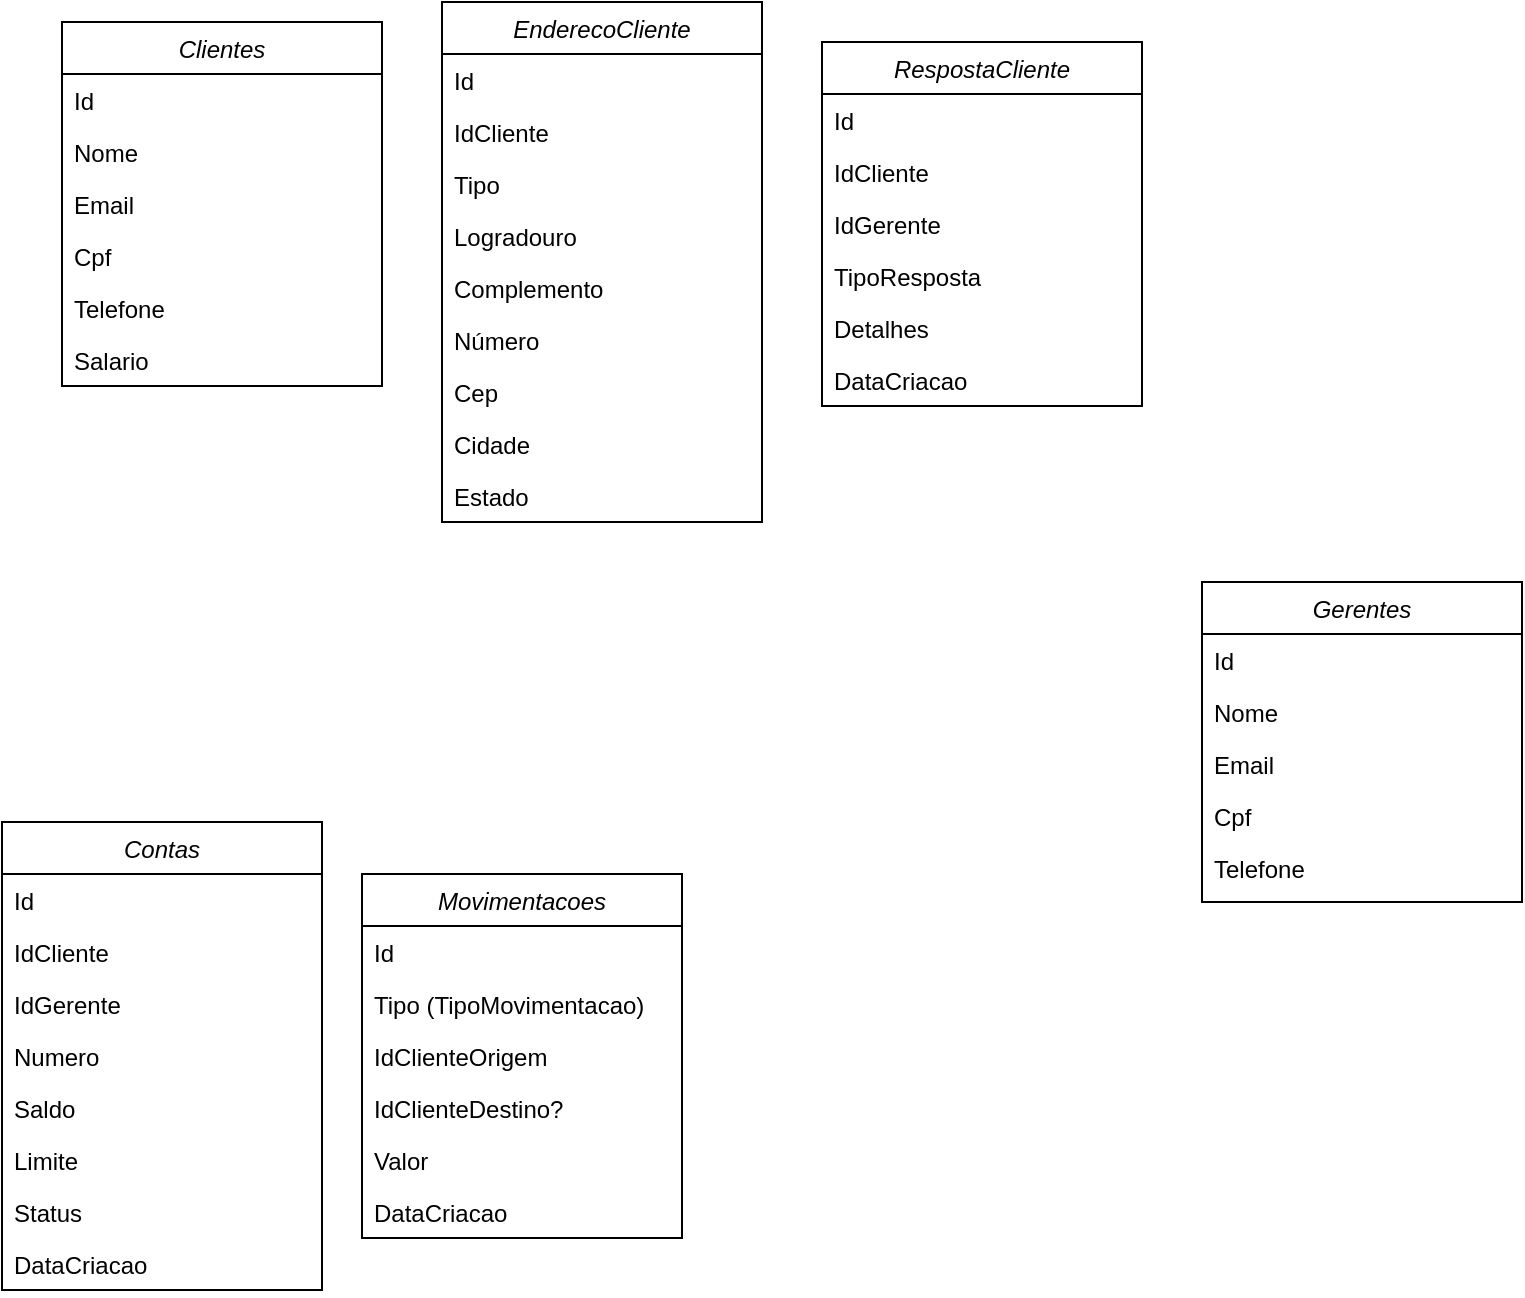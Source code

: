 <mxfile version="24.1.0" type="device">
  <diagram id="C5RBs43oDa-KdzZeNtuy" name="Page-1">
    <mxGraphModel dx="2066" dy="751" grid="1" gridSize="10" guides="1" tooltips="1" connect="1" arrows="1" fold="1" page="1" pageScale="1" pageWidth="827" pageHeight="1169" math="0" shadow="0">
      <root>
        <mxCell id="WIyWlLk6GJQsqaUBKTNV-0" />
        <mxCell id="WIyWlLk6GJQsqaUBKTNV-1" parent="WIyWlLk6GJQsqaUBKTNV-0" />
        <mxCell id="zkfFHV4jXpPFQw0GAbJ--0" value="Clientes" style="swimlane;fontStyle=2;align=center;verticalAlign=top;childLayout=stackLayout;horizontal=1;startSize=26;horizontalStack=0;resizeParent=1;resizeLast=0;collapsible=1;marginBottom=0;rounded=0;shadow=0;strokeWidth=1;" parent="WIyWlLk6GJQsqaUBKTNV-1" vertex="1">
          <mxGeometry x="50" y="60" width="160" height="182" as="geometry">
            <mxRectangle x="230" y="140" width="160" height="26" as="alternateBounds" />
          </mxGeometry>
        </mxCell>
        <mxCell id="zkfFHV4jXpPFQw0GAbJ--1" value="Id" style="text;align=left;verticalAlign=top;spacingLeft=4;spacingRight=4;overflow=hidden;rotatable=0;points=[[0,0.5],[1,0.5]];portConstraint=eastwest;" parent="zkfFHV4jXpPFQw0GAbJ--0" vertex="1">
          <mxGeometry y="26" width="160" height="26" as="geometry" />
        </mxCell>
        <mxCell id="zkfFHV4jXpPFQw0GAbJ--2" value="Nome" style="text;align=left;verticalAlign=top;spacingLeft=4;spacingRight=4;overflow=hidden;rotatable=0;points=[[0,0.5],[1,0.5]];portConstraint=eastwest;rounded=0;shadow=0;html=0;" parent="zkfFHV4jXpPFQw0GAbJ--0" vertex="1">
          <mxGeometry y="52" width="160" height="26" as="geometry" />
        </mxCell>
        <mxCell id="zkfFHV4jXpPFQw0GAbJ--3" value="Email" style="text;align=left;verticalAlign=top;spacingLeft=4;spacingRight=4;overflow=hidden;rotatable=0;points=[[0,0.5],[1,0.5]];portConstraint=eastwest;rounded=0;shadow=0;html=0;" parent="zkfFHV4jXpPFQw0GAbJ--0" vertex="1">
          <mxGeometry y="78" width="160" height="26" as="geometry" />
        </mxCell>
        <mxCell id="5qL9zyv35SVXC15i7nvf-0" value="Cpf&#xa;" style="text;align=left;verticalAlign=top;spacingLeft=4;spacingRight=4;overflow=hidden;rotatable=0;points=[[0,0.5],[1,0.5]];portConstraint=eastwest;rounded=0;shadow=0;html=0;" vertex="1" parent="zkfFHV4jXpPFQw0GAbJ--0">
          <mxGeometry y="104" width="160" height="26" as="geometry" />
        </mxCell>
        <mxCell id="5qL9zyv35SVXC15i7nvf-1" value="Telefone" style="text;align=left;verticalAlign=top;spacingLeft=4;spacingRight=4;overflow=hidden;rotatable=0;points=[[0,0.5],[1,0.5]];portConstraint=eastwest;rounded=0;shadow=0;html=0;" vertex="1" parent="zkfFHV4jXpPFQw0GAbJ--0">
          <mxGeometry y="130" width="160" height="26" as="geometry" />
        </mxCell>
        <mxCell id="5qL9zyv35SVXC15i7nvf-2" value="Salario" style="text;align=left;verticalAlign=top;spacingLeft=4;spacingRight=4;overflow=hidden;rotatable=0;points=[[0,0.5],[1,0.5]];portConstraint=eastwest;rounded=0;shadow=0;html=0;" vertex="1" parent="zkfFHV4jXpPFQw0GAbJ--0">
          <mxGeometry y="156" width="160" height="26" as="geometry" />
        </mxCell>
        <mxCell id="5qL9zyv35SVXC15i7nvf-3" value="EnderecoCliente" style="swimlane;fontStyle=2;align=center;verticalAlign=top;childLayout=stackLayout;horizontal=1;startSize=26;horizontalStack=0;resizeParent=1;resizeLast=0;collapsible=1;marginBottom=0;rounded=0;shadow=0;strokeWidth=1;" vertex="1" parent="WIyWlLk6GJQsqaUBKTNV-1">
          <mxGeometry x="240" y="50" width="160" height="260" as="geometry">
            <mxRectangle x="230" y="140" width="160" height="26" as="alternateBounds" />
          </mxGeometry>
        </mxCell>
        <mxCell id="5qL9zyv35SVXC15i7nvf-4" value="Id" style="text;align=left;verticalAlign=top;spacingLeft=4;spacingRight=4;overflow=hidden;rotatable=0;points=[[0,0.5],[1,0.5]];portConstraint=eastwest;" vertex="1" parent="5qL9zyv35SVXC15i7nvf-3">
          <mxGeometry y="26" width="160" height="26" as="geometry" />
        </mxCell>
        <mxCell id="5qL9zyv35SVXC15i7nvf-5" value="IdCliente" style="text;align=left;verticalAlign=top;spacingLeft=4;spacingRight=4;overflow=hidden;rotatable=0;points=[[0,0.5],[1,0.5]];portConstraint=eastwest;rounded=0;shadow=0;html=0;" vertex="1" parent="5qL9zyv35SVXC15i7nvf-3">
          <mxGeometry y="52" width="160" height="26" as="geometry" />
        </mxCell>
        <mxCell id="5qL9zyv35SVXC15i7nvf-6" value="Tipo" style="text;align=left;verticalAlign=top;spacingLeft=4;spacingRight=4;overflow=hidden;rotatable=0;points=[[0,0.5],[1,0.5]];portConstraint=eastwest;rounded=0;shadow=0;html=0;" vertex="1" parent="5qL9zyv35SVXC15i7nvf-3">
          <mxGeometry y="78" width="160" height="26" as="geometry" />
        </mxCell>
        <mxCell id="5qL9zyv35SVXC15i7nvf-12" value="Logradouro" style="text;align=left;verticalAlign=top;spacingLeft=4;spacingRight=4;overflow=hidden;rotatable=0;points=[[0,0.5],[1,0.5]];portConstraint=eastwest;rounded=0;shadow=0;html=0;" vertex="1" parent="5qL9zyv35SVXC15i7nvf-3">
          <mxGeometry y="104" width="160" height="26" as="geometry" />
        </mxCell>
        <mxCell id="5qL9zyv35SVXC15i7nvf-11" value="Complemento" style="text;align=left;verticalAlign=top;spacingLeft=4;spacingRight=4;overflow=hidden;rotatable=0;points=[[0,0.5],[1,0.5]];portConstraint=eastwest;rounded=0;shadow=0;html=0;" vertex="1" parent="5qL9zyv35SVXC15i7nvf-3">
          <mxGeometry y="130" width="160" height="26" as="geometry" />
        </mxCell>
        <mxCell id="5qL9zyv35SVXC15i7nvf-7" value="Número" style="text;align=left;verticalAlign=top;spacingLeft=4;spacingRight=4;overflow=hidden;rotatable=0;points=[[0,0.5],[1,0.5]];portConstraint=eastwest;rounded=0;shadow=0;html=0;" vertex="1" parent="5qL9zyv35SVXC15i7nvf-3">
          <mxGeometry y="156" width="160" height="26" as="geometry" />
        </mxCell>
        <mxCell id="5qL9zyv35SVXC15i7nvf-8" value="Cep&#xa;" style="text;align=left;verticalAlign=top;spacingLeft=4;spacingRight=4;overflow=hidden;rotatable=0;points=[[0,0.5],[1,0.5]];portConstraint=eastwest;rounded=0;shadow=0;html=0;" vertex="1" parent="5qL9zyv35SVXC15i7nvf-3">
          <mxGeometry y="182" width="160" height="26" as="geometry" />
        </mxCell>
        <mxCell id="5qL9zyv35SVXC15i7nvf-9" value="Cidade" style="text;align=left;verticalAlign=top;spacingLeft=4;spacingRight=4;overflow=hidden;rotatable=0;points=[[0,0.5],[1,0.5]];portConstraint=eastwest;rounded=0;shadow=0;html=0;" vertex="1" parent="5qL9zyv35SVXC15i7nvf-3">
          <mxGeometry y="208" width="160" height="26" as="geometry" />
        </mxCell>
        <mxCell id="5qL9zyv35SVXC15i7nvf-10" value="Estado" style="text;align=left;verticalAlign=top;spacingLeft=4;spacingRight=4;overflow=hidden;rotatable=0;points=[[0,0.5],[1,0.5]];portConstraint=eastwest;rounded=0;shadow=0;html=0;" vertex="1" parent="5qL9zyv35SVXC15i7nvf-3">
          <mxGeometry y="234" width="160" height="26" as="geometry" />
        </mxCell>
        <mxCell id="5qL9zyv35SVXC15i7nvf-13" value="Contas" style="swimlane;fontStyle=2;align=center;verticalAlign=top;childLayout=stackLayout;horizontal=1;startSize=26;horizontalStack=0;resizeParent=1;resizeLast=0;collapsible=1;marginBottom=0;rounded=0;shadow=0;strokeWidth=1;" vertex="1" parent="WIyWlLk6GJQsqaUBKTNV-1">
          <mxGeometry x="20" y="460" width="160" height="234" as="geometry">
            <mxRectangle x="230" y="140" width="160" height="26" as="alternateBounds" />
          </mxGeometry>
        </mxCell>
        <mxCell id="5qL9zyv35SVXC15i7nvf-14" value="Id" style="text;align=left;verticalAlign=top;spacingLeft=4;spacingRight=4;overflow=hidden;rotatable=0;points=[[0,0.5],[1,0.5]];portConstraint=eastwest;" vertex="1" parent="5qL9zyv35SVXC15i7nvf-13">
          <mxGeometry y="26" width="160" height="26" as="geometry" />
        </mxCell>
        <mxCell id="5qL9zyv35SVXC15i7nvf-15" value="IdCliente" style="text;align=left;verticalAlign=top;spacingLeft=4;spacingRight=4;overflow=hidden;rotatable=0;points=[[0,0.5],[1,0.5]];portConstraint=eastwest;rounded=0;shadow=0;html=0;" vertex="1" parent="5qL9zyv35SVXC15i7nvf-13">
          <mxGeometry y="52" width="160" height="26" as="geometry" />
        </mxCell>
        <mxCell id="5qL9zyv35SVXC15i7nvf-16" value="IdGerente" style="text;align=left;verticalAlign=top;spacingLeft=4;spacingRight=4;overflow=hidden;rotatable=0;points=[[0,0.5],[1,0.5]];portConstraint=eastwest;rounded=0;shadow=0;html=0;" vertex="1" parent="5qL9zyv35SVXC15i7nvf-13">
          <mxGeometry y="78" width="160" height="26" as="geometry" />
        </mxCell>
        <mxCell id="5qL9zyv35SVXC15i7nvf-17" value="Numero" style="text;align=left;verticalAlign=top;spacingLeft=4;spacingRight=4;overflow=hidden;rotatable=0;points=[[0,0.5],[1,0.5]];portConstraint=eastwest;rounded=0;shadow=0;html=0;" vertex="1" parent="5qL9zyv35SVXC15i7nvf-13">
          <mxGeometry y="104" width="160" height="26" as="geometry" />
        </mxCell>
        <mxCell id="5qL9zyv35SVXC15i7nvf-59" value="Saldo" style="text;align=left;verticalAlign=top;spacingLeft=4;spacingRight=4;overflow=hidden;rotatable=0;points=[[0,0.5],[1,0.5]];portConstraint=eastwest;rounded=0;shadow=0;html=0;" vertex="1" parent="5qL9zyv35SVXC15i7nvf-13">
          <mxGeometry y="130" width="160" height="26" as="geometry" />
        </mxCell>
        <mxCell id="5qL9zyv35SVXC15i7nvf-19" value="Limite" style="text;align=left;verticalAlign=top;spacingLeft=4;spacingRight=4;overflow=hidden;rotatable=0;points=[[0,0.5],[1,0.5]];portConstraint=eastwest;rounded=0;shadow=0;html=0;" vertex="1" parent="5qL9zyv35SVXC15i7nvf-13">
          <mxGeometry y="156" width="160" height="26" as="geometry" />
        </mxCell>
        <mxCell id="5qL9zyv35SVXC15i7nvf-50" value="Status" style="text;align=left;verticalAlign=top;spacingLeft=4;spacingRight=4;overflow=hidden;rotatable=0;points=[[0,0.5],[1,0.5]];portConstraint=eastwest;rounded=0;shadow=0;html=0;" vertex="1" parent="5qL9zyv35SVXC15i7nvf-13">
          <mxGeometry y="182" width="160" height="26" as="geometry" />
        </mxCell>
        <mxCell id="5qL9zyv35SVXC15i7nvf-18" value="DataCriacao" style="text;align=left;verticalAlign=top;spacingLeft=4;spacingRight=4;overflow=hidden;rotatable=0;points=[[0,0.5],[1,0.5]];portConstraint=eastwest;rounded=0;shadow=0;html=0;" vertex="1" parent="5qL9zyv35SVXC15i7nvf-13">
          <mxGeometry y="208" width="160" height="26" as="geometry" />
        </mxCell>
        <mxCell id="5qL9zyv35SVXC15i7nvf-20" value="Movimentacoes" style="swimlane;fontStyle=2;align=center;verticalAlign=top;childLayout=stackLayout;horizontal=1;startSize=26;horizontalStack=0;resizeParent=1;resizeLast=0;collapsible=1;marginBottom=0;rounded=0;shadow=0;strokeWidth=1;" vertex="1" parent="WIyWlLk6GJQsqaUBKTNV-1">
          <mxGeometry x="200" y="486" width="160" height="182" as="geometry">
            <mxRectangle x="230" y="140" width="160" height="26" as="alternateBounds" />
          </mxGeometry>
        </mxCell>
        <mxCell id="5qL9zyv35SVXC15i7nvf-21" value="Id" style="text;align=left;verticalAlign=top;spacingLeft=4;spacingRight=4;overflow=hidden;rotatable=0;points=[[0,0.5],[1,0.5]];portConstraint=eastwest;" vertex="1" parent="5qL9zyv35SVXC15i7nvf-20">
          <mxGeometry y="26" width="160" height="26" as="geometry" />
        </mxCell>
        <mxCell id="5qL9zyv35SVXC15i7nvf-22" value="Tipo (TipoMovimentacao)" style="text;align=left;verticalAlign=top;spacingLeft=4;spacingRight=4;overflow=hidden;rotatable=0;points=[[0,0.5],[1,0.5]];portConstraint=eastwest;rounded=0;shadow=0;html=0;" vertex="1" parent="5qL9zyv35SVXC15i7nvf-20">
          <mxGeometry y="52" width="160" height="26" as="geometry" />
        </mxCell>
        <mxCell id="5qL9zyv35SVXC15i7nvf-24" value="IdClienteOrigem" style="text;align=left;verticalAlign=top;spacingLeft=4;spacingRight=4;overflow=hidden;rotatable=0;points=[[0,0.5],[1,0.5]];portConstraint=eastwest;rounded=0;shadow=0;html=0;" vertex="1" parent="5qL9zyv35SVXC15i7nvf-20">
          <mxGeometry y="78" width="160" height="26" as="geometry" />
        </mxCell>
        <mxCell id="5qL9zyv35SVXC15i7nvf-25" value="IdClienteDestino?" style="text;align=left;verticalAlign=top;spacingLeft=4;spacingRight=4;overflow=hidden;rotatable=0;points=[[0,0.5],[1,0.5]];portConstraint=eastwest;rounded=0;shadow=0;html=0;" vertex="1" parent="5qL9zyv35SVXC15i7nvf-20">
          <mxGeometry y="104" width="160" height="26" as="geometry" />
        </mxCell>
        <mxCell id="5qL9zyv35SVXC15i7nvf-26" value="Valor" style="text;align=left;verticalAlign=top;spacingLeft=4;spacingRight=4;overflow=hidden;rotatable=0;points=[[0,0.5],[1,0.5]];portConstraint=eastwest;rounded=0;shadow=0;html=0;" vertex="1" parent="5qL9zyv35SVXC15i7nvf-20">
          <mxGeometry y="130" width="160" height="26" as="geometry" />
        </mxCell>
        <mxCell id="5qL9zyv35SVXC15i7nvf-47" value="DataCriacao" style="text;align=left;verticalAlign=top;spacingLeft=4;spacingRight=4;overflow=hidden;rotatable=0;points=[[0,0.5],[1,0.5]];portConstraint=eastwest;rounded=0;shadow=0;html=0;" vertex="1" parent="5qL9zyv35SVXC15i7nvf-20">
          <mxGeometry y="156" width="160" height="26" as="geometry" />
        </mxCell>
        <mxCell id="5qL9zyv35SVXC15i7nvf-34" value="Gerentes" style="swimlane;fontStyle=2;align=center;verticalAlign=top;childLayout=stackLayout;horizontal=1;startSize=26;horizontalStack=0;resizeParent=1;resizeLast=0;collapsible=1;marginBottom=0;rounded=0;shadow=0;strokeWidth=1;" vertex="1" parent="WIyWlLk6GJQsqaUBKTNV-1">
          <mxGeometry x="620" y="340" width="160" height="160" as="geometry">
            <mxRectangle x="230" y="140" width="160" height="26" as="alternateBounds" />
          </mxGeometry>
        </mxCell>
        <mxCell id="5qL9zyv35SVXC15i7nvf-35" value="Id" style="text;align=left;verticalAlign=top;spacingLeft=4;spacingRight=4;overflow=hidden;rotatable=0;points=[[0,0.5],[1,0.5]];portConstraint=eastwest;" vertex="1" parent="5qL9zyv35SVXC15i7nvf-34">
          <mxGeometry y="26" width="160" height="26" as="geometry" />
        </mxCell>
        <mxCell id="5qL9zyv35SVXC15i7nvf-36" value="Nome" style="text;align=left;verticalAlign=top;spacingLeft=4;spacingRight=4;overflow=hidden;rotatable=0;points=[[0,0.5],[1,0.5]];portConstraint=eastwest;rounded=0;shadow=0;html=0;" vertex="1" parent="5qL9zyv35SVXC15i7nvf-34">
          <mxGeometry y="52" width="160" height="26" as="geometry" />
        </mxCell>
        <mxCell id="5qL9zyv35SVXC15i7nvf-37" value="Email" style="text;align=left;verticalAlign=top;spacingLeft=4;spacingRight=4;overflow=hidden;rotatable=0;points=[[0,0.5],[1,0.5]];portConstraint=eastwest;rounded=0;shadow=0;html=0;" vertex="1" parent="5qL9zyv35SVXC15i7nvf-34">
          <mxGeometry y="78" width="160" height="26" as="geometry" />
        </mxCell>
        <mxCell id="5qL9zyv35SVXC15i7nvf-38" value="Cpf" style="text;align=left;verticalAlign=top;spacingLeft=4;spacingRight=4;overflow=hidden;rotatable=0;points=[[0,0.5],[1,0.5]];portConstraint=eastwest;rounded=0;shadow=0;html=0;" vertex="1" parent="5qL9zyv35SVXC15i7nvf-34">
          <mxGeometry y="104" width="160" height="26" as="geometry" />
        </mxCell>
        <mxCell id="5qL9zyv35SVXC15i7nvf-39" value="Telefone" style="text;align=left;verticalAlign=top;spacingLeft=4;spacingRight=4;overflow=hidden;rotatable=0;points=[[0,0.5],[1,0.5]];portConstraint=eastwest;rounded=0;shadow=0;html=0;" vertex="1" parent="5qL9zyv35SVXC15i7nvf-34">
          <mxGeometry y="130" width="160" height="26" as="geometry" />
        </mxCell>
        <mxCell id="5qL9zyv35SVXC15i7nvf-52" value="RespostaCliente" style="swimlane;fontStyle=2;align=center;verticalAlign=top;childLayout=stackLayout;horizontal=1;startSize=26;horizontalStack=0;resizeParent=1;resizeLast=0;collapsible=1;marginBottom=0;rounded=0;shadow=0;strokeWidth=1;" vertex="1" parent="WIyWlLk6GJQsqaUBKTNV-1">
          <mxGeometry x="430" y="70" width="160" height="182" as="geometry">
            <mxRectangle x="230" y="140" width="160" height="26" as="alternateBounds" />
          </mxGeometry>
        </mxCell>
        <mxCell id="5qL9zyv35SVXC15i7nvf-53" value="Id" style="text;align=left;verticalAlign=top;spacingLeft=4;spacingRight=4;overflow=hidden;rotatable=0;points=[[0,0.5],[1,0.5]];portConstraint=eastwest;" vertex="1" parent="5qL9zyv35SVXC15i7nvf-52">
          <mxGeometry y="26" width="160" height="26" as="geometry" />
        </mxCell>
        <mxCell id="5qL9zyv35SVXC15i7nvf-62" value="IdCliente&#xa;" style="text;align=left;verticalAlign=top;spacingLeft=4;spacingRight=4;overflow=hidden;rotatable=0;points=[[0,0.5],[1,0.5]];portConstraint=eastwest;" vertex="1" parent="5qL9zyv35SVXC15i7nvf-52">
          <mxGeometry y="52" width="160" height="26" as="geometry" />
        </mxCell>
        <mxCell id="5qL9zyv35SVXC15i7nvf-61" value="IdGerente" style="text;align=left;verticalAlign=top;spacingLeft=4;spacingRight=4;overflow=hidden;rotatable=0;points=[[0,0.5],[1,0.5]];portConstraint=eastwest;" vertex="1" parent="5qL9zyv35SVXC15i7nvf-52">
          <mxGeometry y="78" width="160" height="26" as="geometry" />
        </mxCell>
        <mxCell id="5qL9zyv35SVXC15i7nvf-54" value="TipoResposta" style="text;align=left;verticalAlign=top;spacingLeft=4;spacingRight=4;overflow=hidden;rotatable=0;points=[[0,0.5],[1,0.5]];portConstraint=eastwest;rounded=0;shadow=0;html=0;" vertex="1" parent="5qL9zyv35SVXC15i7nvf-52">
          <mxGeometry y="104" width="160" height="26" as="geometry" />
        </mxCell>
        <mxCell id="5qL9zyv35SVXC15i7nvf-55" value="Detalhes" style="text;align=left;verticalAlign=top;spacingLeft=4;spacingRight=4;overflow=hidden;rotatable=0;points=[[0,0.5],[1,0.5]];portConstraint=eastwest;rounded=0;shadow=0;html=0;" vertex="1" parent="5qL9zyv35SVXC15i7nvf-52">
          <mxGeometry y="130" width="160" height="26" as="geometry" />
        </mxCell>
        <mxCell id="5qL9zyv35SVXC15i7nvf-56" value="DataCriacao" style="text;align=left;verticalAlign=top;spacingLeft=4;spacingRight=4;overflow=hidden;rotatable=0;points=[[0,0.5],[1,0.5]];portConstraint=eastwest;rounded=0;shadow=0;html=0;" vertex="1" parent="5qL9zyv35SVXC15i7nvf-52">
          <mxGeometry y="156" width="160" height="26" as="geometry" />
        </mxCell>
      </root>
    </mxGraphModel>
  </diagram>
</mxfile>

